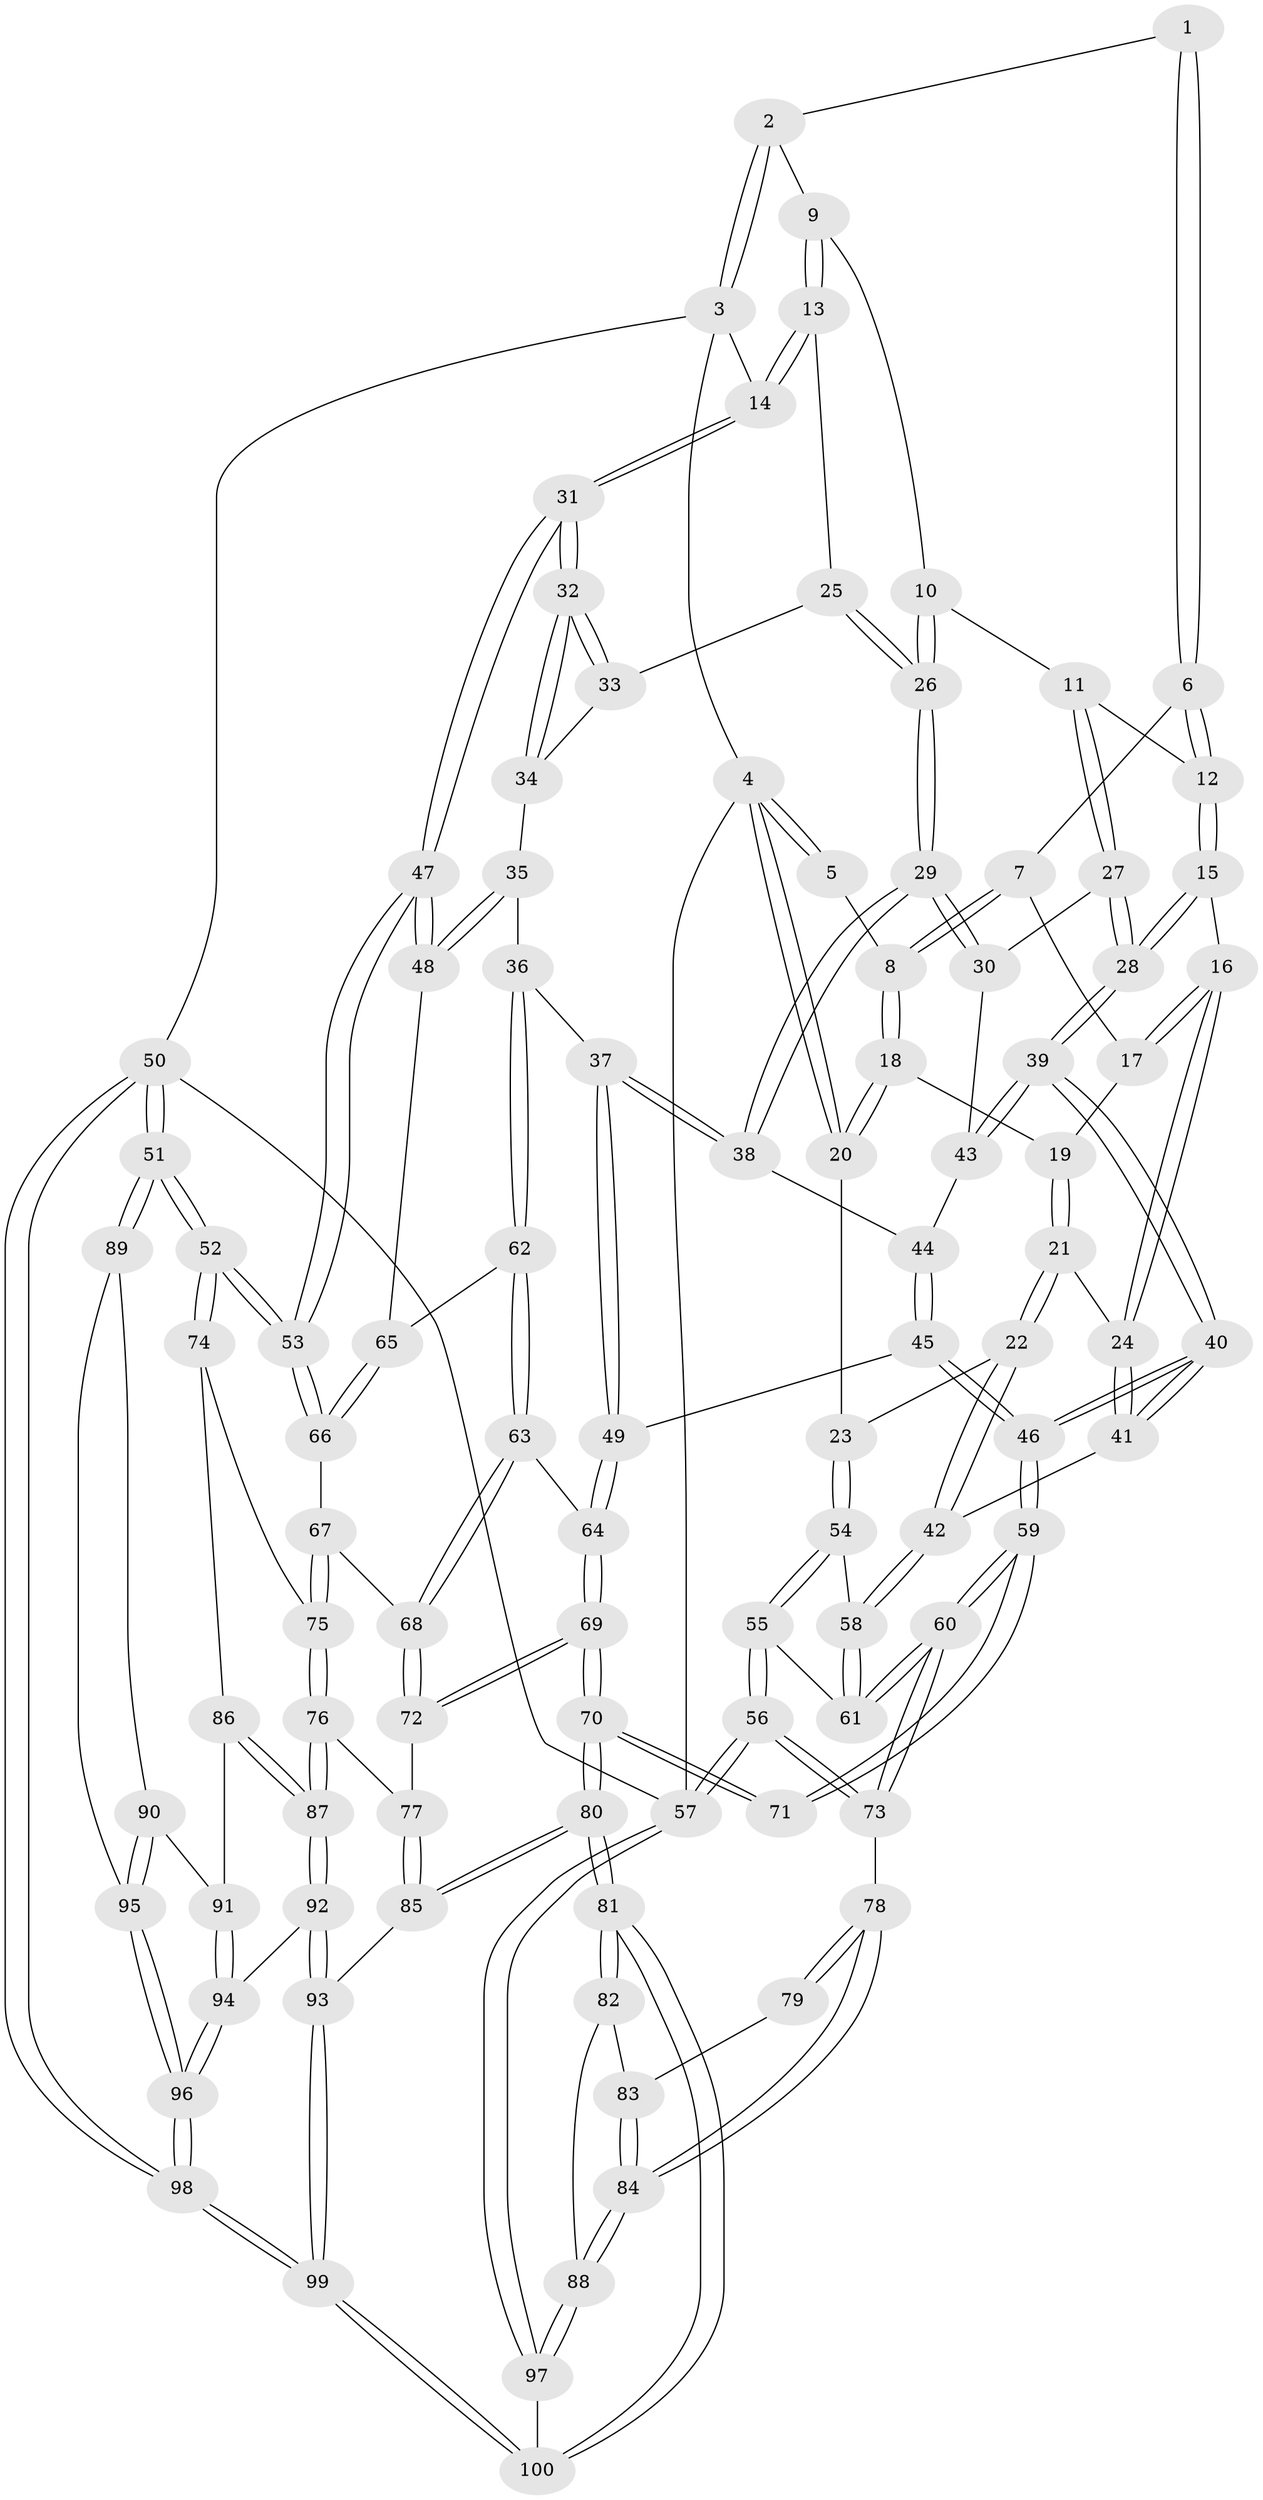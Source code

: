 // Generated by graph-tools (version 1.1) at 2025/27/03/09/25 03:27:07]
// undirected, 100 vertices, 247 edges
graph export_dot {
graph [start="1"]
  node [color=gray90,style=filled];
  1 [pos="+0.434154959076599+0"];
  2 [pos="+0.6278055087756692+0"];
  3 [pos="+1+0"];
  4 [pos="+0+0"];
  5 [pos="+0.23260737042977667+0"];
  6 [pos="+0.4104177134662166+0"];
  7 [pos="+0.3736971061421293+0"];
  8 [pos="+0.1937271651199135+0.10486530618240301"];
  9 [pos="+0.6413191803860668+0"];
  10 [pos="+0.5743573590540298+0.187518302984068"];
  11 [pos="+0.5258468194688078+0.19501418709100807"];
  12 [pos="+0.5043036978010843+0.18871526270682557"];
  13 [pos="+0.7588939468205147+0.17807856742298694"];
  14 [pos="+1+0"];
  15 [pos="+0.387803239388173+0.24001347067368603"];
  16 [pos="+0.35530801278795376+0.23655483090911986"];
  17 [pos="+0.3472307203167027+0.09585771964426618"];
  18 [pos="+0.1862253479836283+0.11495577298454825"];
  19 [pos="+0.20163463612937954+0.1561759910586387"];
  20 [pos="+0+0"];
  21 [pos="+0.21532828360086692+0.2187822558171627"];
  22 [pos="+0.10537672462775276+0.2866612440656439"];
  23 [pos="+0+0.2659592838678106"];
  24 [pos="+0.2888509905905838+0.2547945497408147"];
  25 [pos="+0.7513567422552315+0.19402829267684749"];
  26 [pos="+0.6863952365881805+0.22319933374519316"];
  27 [pos="+0.5311319301985755+0.3197728192400397"];
  28 [pos="+0.42558589392405805+0.34512588782989256"];
  29 [pos="+0.671019448897275+0.3435897720904237"];
  30 [pos="+0.5364608334246234+0.3336671960471071"];
  31 [pos="+1+0.3380715196492388"];
  32 [pos="+1+0.3117377682169745"];
  33 [pos="+0.7521024711500245+0.19477790266498948"];
  34 [pos="+0.8194613708920212+0.32503386309401755"];
  35 [pos="+0.7954948241655693+0.40661285970820343"];
  36 [pos="+0.7437449498043257+0.4587020803570416"];
  37 [pos="+0.7119519389918563+0.4473847664259404"];
  38 [pos="+0.6815307668808771+0.40384068088335745"];
  39 [pos="+0.4305020955675292+0.4716720169453843"];
  40 [pos="+0.4165622166555019+0.5087354787472933"];
  41 [pos="+0.27960916040213674+0.43480451314239077"];
  42 [pos="+0.1797784278453597+0.4635438374567649"];
  43 [pos="+0.5298365339309411+0.37730563896926655"];
  44 [pos="+0.60119555294753+0.4084786950365896"];
  45 [pos="+0.4818345609722787+0.5328221319088539"];
  46 [pos="+0.42595304378031185+0.5303413460612941"];
  47 [pos="+1+0.36221772707332894"];
  48 [pos="+1+0.38193298511737045"];
  49 [pos="+0.5797260582480684+0.5539211537441457"];
  50 [pos="+1+1"];
  51 [pos="+1+0.8093130539690584"];
  52 [pos="+1+0.7206541103726665"];
  53 [pos="+1+0.6003196551871429"];
  54 [pos="+0+0.36805069444691296"];
  55 [pos="+0+0.4130628115386941"];
  56 [pos="+0+0.7711523779108608"];
  57 [pos="+0+1"];
  58 [pos="+0.15185526594417237+0.4953807459220503"];
  59 [pos="+0.4073169133525325+0.5866547104429498"];
  60 [pos="+0.13616703232330568+0.6644376888692433"];
  61 [pos="+0.1340017950050257+0.6233428146239979"];
  62 [pos="+0.7583042444870451+0.4804750450392449"];
  63 [pos="+0.7510752705823646+0.648670187420428"];
  64 [pos="+0.6106488450639276+0.6054841855604797"];
  65 [pos="+0.8379335413381792+0.5035303144517401"];
  66 [pos="+0.9097625665023545+0.6118345688651451"];
  67 [pos="+0.8190097253012765+0.6716005887491936"];
  68 [pos="+0.7583217243720898+0.6620689866971069"];
  69 [pos="+0.5717811436850826+0.747453340431013"];
  70 [pos="+0.5323231911448889+0.7928586304488765"];
  71 [pos="+0.42067244827533656+0.6577382052681949"];
  72 [pos="+0.7424273678185661+0.6885133846912732"];
  73 [pos="+0.1031314972032504+0.7423707842773162"];
  74 [pos="+0.8837507801556387+0.7638355047174152"];
  75 [pos="+0.8487199146736105+0.7205192121852776"];
  76 [pos="+0.7736226830572832+0.8165055379624534"];
  77 [pos="+0.7387186157240164+0.7444261657994967"];
  78 [pos="+0.13211277509170433+0.774612883898192"];
  79 [pos="+0.4170111956975182+0.6614547662282261"];
  80 [pos="+0.5367745034043413+0.8600251904816983"];
  81 [pos="+0.4845366418601452+0.9199866169692701"];
  82 [pos="+0.37007475307065496+0.8069215944818914"];
  83 [pos="+0.3490140074270956+0.7478175412425396"];
  84 [pos="+0.16458233480724369+0.8164001329747738"];
  85 [pos="+0.6028362679168846+0.8701607089549969"];
  86 [pos="+0.8669624825839795+0.8105936202875013"];
  87 [pos="+0.7801758101907428+0.8386777732437382"];
  88 [pos="+0.16904868189640668+0.8263006386398399"];
  89 [pos="+0.9560230420797436+0.8593782532944491"];
  90 [pos="+0.8926774090402794+0.8535046415747547"];
  91 [pos="+0.8900455531854569+0.8516463494400064"];
  92 [pos="+0.7604559885168723+0.879634572556871"];
  93 [pos="+0.6710233462148782+0.8991047601933604"];
  94 [pos="+0.810694360929914+0.9269903126760317"];
  95 [pos="+0.9011466218679408+0.9466347453803986"];
  96 [pos="+0.8868255656049739+1"];
  97 [pos="+0.30446297546824846+1"];
  98 [pos="+0.9733437356191483+1"];
  99 [pos="+0.7867670296388383+1"];
  100 [pos="+0.3184218398756536+1"];
  1 -- 2;
  1 -- 6;
  1 -- 6;
  2 -- 3;
  2 -- 3;
  2 -- 9;
  3 -- 4;
  3 -- 14;
  3 -- 50;
  4 -- 5;
  4 -- 5;
  4 -- 20;
  4 -- 20;
  4 -- 57;
  5 -- 8;
  6 -- 7;
  6 -- 12;
  6 -- 12;
  7 -- 8;
  7 -- 8;
  7 -- 17;
  8 -- 18;
  8 -- 18;
  9 -- 10;
  9 -- 13;
  9 -- 13;
  10 -- 11;
  10 -- 26;
  10 -- 26;
  11 -- 12;
  11 -- 27;
  11 -- 27;
  12 -- 15;
  12 -- 15;
  13 -- 14;
  13 -- 14;
  13 -- 25;
  14 -- 31;
  14 -- 31;
  15 -- 16;
  15 -- 28;
  15 -- 28;
  16 -- 17;
  16 -- 17;
  16 -- 24;
  16 -- 24;
  17 -- 19;
  18 -- 19;
  18 -- 20;
  18 -- 20;
  19 -- 21;
  19 -- 21;
  20 -- 23;
  21 -- 22;
  21 -- 22;
  21 -- 24;
  22 -- 23;
  22 -- 42;
  22 -- 42;
  23 -- 54;
  23 -- 54;
  24 -- 41;
  24 -- 41;
  25 -- 26;
  25 -- 26;
  25 -- 33;
  26 -- 29;
  26 -- 29;
  27 -- 28;
  27 -- 28;
  27 -- 30;
  28 -- 39;
  28 -- 39;
  29 -- 30;
  29 -- 30;
  29 -- 38;
  29 -- 38;
  30 -- 43;
  31 -- 32;
  31 -- 32;
  31 -- 47;
  31 -- 47;
  32 -- 33;
  32 -- 33;
  32 -- 34;
  32 -- 34;
  33 -- 34;
  34 -- 35;
  35 -- 36;
  35 -- 48;
  35 -- 48;
  36 -- 37;
  36 -- 62;
  36 -- 62;
  37 -- 38;
  37 -- 38;
  37 -- 49;
  37 -- 49;
  38 -- 44;
  39 -- 40;
  39 -- 40;
  39 -- 43;
  39 -- 43;
  40 -- 41;
  40 -- 41;
  40 -- 46;
  40 -- 46;
  41 -- 42;
  42 -- 58;
  42 -- 58;
  43 -- 44;
  44 -- 45;
  44 -- 45;
  45 -- 46;
  45 -- 46;
  45 -- 49;
  46 -- 59;
  46 -- 59;
  47 -- 48;
  47 -- 48;
  47 -- 53;
  47 -- 53;
  48 -- 65;
  49 -- 64;
  49 -- 64;
  50 -- 51;
  50 -- 51;
  50 -- 98;
  50 -- 98;
  50 -- 57;
  51 -- 52;
  51 -- 52;
  51 -- 89;
  51 -- 89;
  52 -- 53;
  52 -- 53;
  52 -- 74;
  52 -- 74;
  53 -- 66;
  53 -- 66;
  54 -- 55;
  54 -- 55;
  54 -- 58;
  55 -- 56;
  55 -- 56;
  55 -- 61;
  56 -- 57;
  56 -- 57;
  56 -- 73;
  56 -- 73;
  57 -- 97;
  57 -- 97;
  58 -- 61;
  58 -- 61;
  59 -- 60;
  59 -- 60;
  59 -- 71;
  59 -- 71;
  60 -- 61;
  60 -- 61;
  60 -- 73;
  60 -- 73;
  62 -- 63;
  62 -- 63;
  62 -- 65;
  63 -- 64;
  63 -- 68;
  63 -- 68;
  64 -- 69;
  64 -- 69;
  65 -- 66;
  65 -- 66;
  66 -- 67;
  67 -- 68;
  67 -- 75;
  67 -- 75;
  68 -- 72;
  68 -- 72;
  69 -- 70;
  69 -- 70;
  69 -- 72;
  69 -- 72;
  70 -- 71;
  70 -- 71;
  70 -- 80;
  70 -- 80;
  72 -- 77;
  73 -- 78;
  74 -- 75;
  74 -- 86;
  75 -- 76;
  75 -- 76;
  76 -- 77;
  76 -- 87;
  76 -- 87;
  77 -- 85;
  77 -- 85;
  78 -- 79;
  78 -- 79;
  78 -- 84;
  78 -- 84;
  79 -- 83;
  80 -- 81;
  80 -- 81;
  80 -- 85;
  80 -- 85;
  81 -- 82;
  81 -- 82;
  81 -- 100;
  81 -- 100;
  82 -- 83;
  82 -- 88;
  83 -- 84;
  83 -- 84;
  84 -- 88;
  84 -- 88;
  85 -- 93;
  86 -- 87;
  86 -- 87;
  86 -- 91;
  87 -- 92;
  87 -- 92;
  88 -- 97;
  88 -- 97;
  89 -- 90;
  89 -- 95;
  90 -- 91;
  90 -- 95;
  90 -- 95;
  91 -- 94;
  91 -- 94;
  92 -- 93;
  92 -- 93;
  92 -- 94;
  93 -- 99;
  93 -- 99;
  94 -- 96;
  94 -- 96;
  95 -- 96;
  95 -- 96;
  96 -- 98;
  96 -- 98;
  97 -- 100;
  98 -- 99;
  98 -- 99;
  99 -- 100;
  99 -- 100;
}
